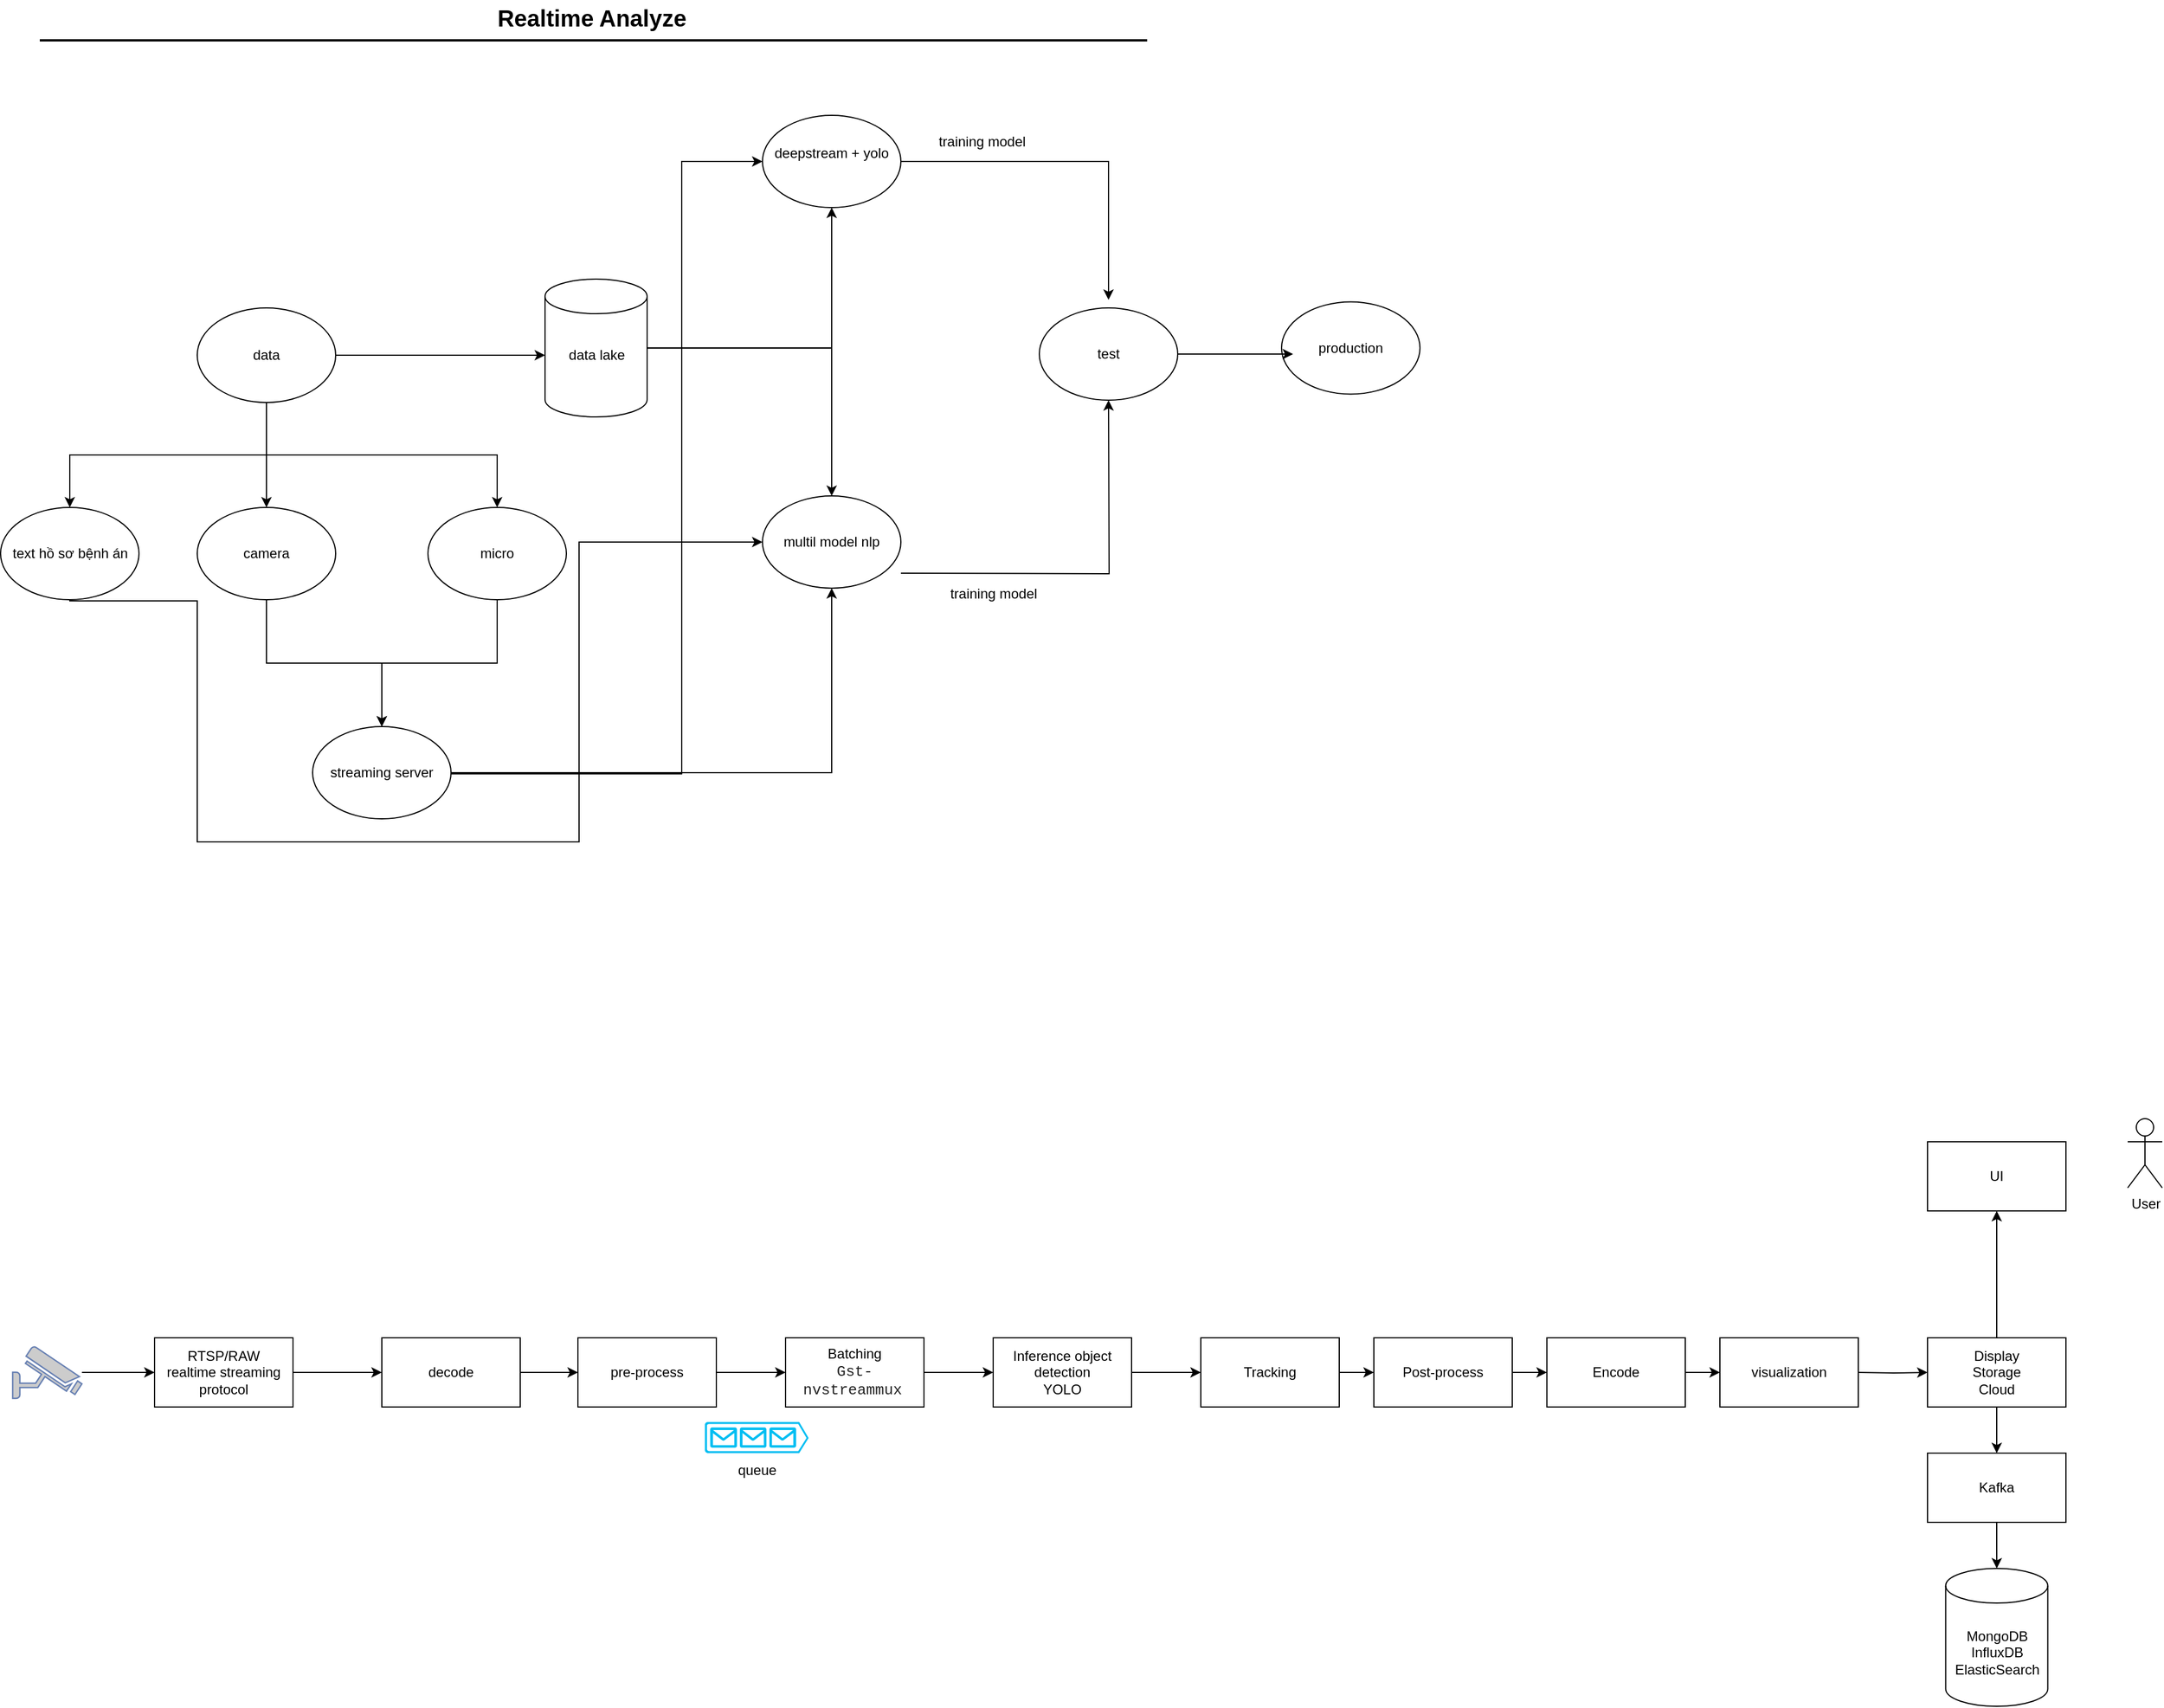 <mxfile version="24.7.7">
  <diagram id="C2fSY1v2SiZeoUbDoYyL" name="Page-1">
    <mxGraphModel dx="2485" dy="1500" grid="1" gridSize="10" guides="1" tooltips="1" connect="1" arrows="1" fold="1" page="1" pageScale="1" pageWidth="5000" pageHeight="5000" math="0" shadow="0">
      <root>
        <mxCell id="0" />
        <mxCell id="1" parent="0" />
        <mxCell id="3ne1QswCM8ZiEu4GHsYG-31" value="Realtime Analyze&amp;nbsp;" style="text;html=1;strokeColor=none;fillColor=none;align=center;verticalAlign=middle;whiteSpace=wrap;rounded=0;fontStyle=1;fontSize=20;labelBackgroundColor=none;" parent="1" vertex="1">
          <mxGeometry x="189.5" y="50" width="790" height="30" as="geometry" />
        </mxCell>
        <mxCell id="3ne1QswCM8ZiEu4GHsYG-32" value="" style="line;strokeWidth=2;html=1;fontSize=20;labelBackgroundColor=none;" parent="1" vertex="1">
          <mxGeometry x="103.5" y="80" width="960" height="10" as="geometry" />
        </mxCell>
        <mxCell id="h5P4t6taOg3Ozaykp1mF-3" style="edgeStyle=orthogonalEdgeStyle;rounded=0;orthogonalLoop=1;jettySize=auto;html=1;exitX=1;exitY=0.5;exitDx=0;exitDy=0;labelBackgroundColor=none;fontColor=default;" parent="1" source="h5P4t6taOg3Ozaykp1mF-1" target="h5P4t6taOg3Ozaykp1mF-2" edge="1">
          <mxGeometry relative="1" as="geometry">
            <Array as="points">
              <mxPoint x="480" y="358" />
              <mxPoint x="480" y="358" />
            </Array>
          </mxGeometry>
        </mxCell>
        <mxCell id="h5P4t6taOg3Ozaykp1mF-11" style="edgeStyle=orthogonalEdgeStyle;rounded=0;orthogonalLoop=1;jettySize=auto;html=1;exitX=0.5;exitY=1;exitDx=0;exitDy=0;labelBackgroundColor=none;fontColor=default;" parent="1" source="h5P4t6taOg3Ozaykp1mF-1" target="h5P4t6taOg3Ozaykp1mF-10" edge="1">
          <mxGeometry relative="1" as="geometry">
            <Array as="points">
              <mxPoint x="300" y="470" />
              <mxPoint x="300" y="470" />
            </Array>
          </mxGeometry>
        </mxCell>
        <mxCell id="h5P4t6taOg3Ozaykp1mF-18" style="edgeStyle=orthogonalEdgeStyle;rounded=0;orthogonalLoop=1;jettySize=auto;html=1;exitX=0.5;exitY=1;exitDx=0;exitDy=0;entryX=0.5;entryY=0;entryDx=0;entryDy=0;labelBackgroundColor=none;fontColor=default;" parent="1" source="h5P4t6taOg3Ozaykp1mF-1" target="h5P4t6taOg3Ozaykp1mF-17" edge="1">
          <mxGeometry relative="1" as="geometry" />
        </mxCell>
        <mxCell id="h5P4t6taOg3Ozaykp1mF-19" style="edgeStyle=orthogonalEdgeStyle;rounded=0;orthogonalLoop=1;jettySize=auto;html=1;exitX=0.5;exitY=1;exitDx=0;exitDy=0;entryX=0.5;entryY=0;entryDx=0;entryDy=0;labelBackgroundColor=none;fontColor=default;" parent="1" source="h5P4t6taOg3Ozaykp1mF-1" target="h5P4t6taOg3Ozaykp1mF-4" edge="1">
          <mxGeometry relative="1" as="geometry" />
        </mxCell>
        <mxCell id="h5P4t6taOg3Ozaykp1mF-1" value="data" style="ellipse;whiteSpace=wrap;html=1;labelBackgroundColor=none;" parent="1" vertex="1">
          <mxGeometry x="240" y="317" width="120" height="82" as="geometry" />
        </mxCell>
        <mxCell id="h5P4t6taOg3Ozaykp1mF-25" style="edgeStyle=orthogonalEdgeStyle;rounded=0;orthogonalLoop=1;jettySize=auto;html=1;exitX=1;exitY=0.5;exitDx=0;exitDy=0;exitPerimeter=0;entryX=0.5;entryY=1;entryDx=0;entryDy=0;labelBackgroundColor=none;fontColor=default;" parent="1" source="h5P4t6taOg3Ozaykp1mF-2" target="h5P4t6taOg3Ozaykp1mF-12" edge="1">
          <mxGeometry relative="1" as="geometry" />
        </mxCell>
        <mxCell id="h5P4t6taOg3Ozaykp1mF-2" value="data lake&lt;div&gt;&lt;br&gt;&lt;/div&gt;" style="shape=cylinder3;whiteSpace=wrap;html=1;boundedLbl=1;backgroundOutline=1;size=15;labelBackgroundColor=none;direction=east;" parent="1" vertex="1">
          <mxGeometry x="541.5" y="292" width="88.5" height="119.5" as="geometry" />
        </mxCell>
        <mxCell id="h5P4t6taOg3Ozaykp1mF-4" value="text hồ sơ bệnh án" style="ellipse;whiteSpace=wrap;html=1;labelBackgroundColor=none;" parent="1" vertex="1">
          <mxGeometry x="69.5" y="490" width="120" height="80" as="geometry" />
        </mxCell>
        <mxCell id="h5P4t6taOg3Ozaykp1mF-27" style="edgeStyle=orthogonalEdgeStyle;rounded=0;orthogonalLoop=1;jettySize=auto;html=1;exitX=0.5;exitY=1;exitDx=0;exitDy=0;labelBackgroundColor=none;fontColor=default;" parent="1" source="h5P4t6taOg3Ozaykp1mF-10" target="h5P4t6taOg3Ozaykp1mF-16" edge="1">
          <mxGeometry relative="1" as="geometry" />
        </mxCell>
        <mxCell id="h5P4t6taOg3Ozaykp1mF-10" value="camera" style="ellipse;whiteSpace=wrap;html=1;labelBackgroundColor=none;" parent="1" vertex="1">
          <mxGeometry x="240" y="490" width="120" height="80" as="geometry" />
        </mxCell>
        <mxCell id="h5P4t6taOg3Ozaykp1mF-29" style="edgeStyle=orthogonalEdgeStyle;rounded=0;orthogonalLoop=1;jettySize=auto;html=1;exitX=1;exitY=0.5;exitDx=0;exitDy=0;labelBackgroundColor=none;fontColor=default;" parent="1" source="h5P4t6taOg3Ozaykp1mF-12" edge="1">
          <mxGeometry relative="1" as="geometry">
            <mxPoint x="1030" y="310" as="targetPoint" />
            <Array as="points">
              <mxPoint x="1030" y="190" />
            </Array>
          </mxGeometry>
        </mxCell>
        <mxCell id="h5P4t6taOg3Ozaykp1mF-12" value="deepstream + yolo&lt;div&gt;&lt;br&gt;&lt;/div&gt;" style="ellipse;whiteSpace=wrap;html=1;labelBackgroundColor=none;" parent="1" vertex="1">
          <mxGeometry x="730" y="150" width="120" height="80" as="geometry" />
        </mxCell>
        <mxCell id="h5P4t6taOg3Ozaykp1mF-30" style="edgeStyle=orthogonalEdgeStyle;rounded=0;orthogonalLoop=1;jettySize=auto;html=1;exitX=1;exitY=0.5;exitDx=0;exitDy=0;labelBackgroundColor=none;fontColor=default;" parent="1" edge="1">
          <mxGeometry relative="1" as="geometry">
            <mxPoint x="1030" y="397" as="targetPoint" />
            <mxPoint x="850" y="547" as="sourcePoint" />
          </mxGeometry>
        </mxCell>
        <mxCell id="h5P4t6taOg3Ozaykp1mF-13" value="multil model nlp" style="ellipse;whiteSpace=wrap;html=1;labelBackgroundColor=none;" parent="1" vertex="1">
          <mxGeometry x="730" y="480" width="120" height="80" as="geometry" />
        </mxCell>
        <mxCell id="h5P4t6taOg3Ozaykp1mF-41" style="edgeStyle=orthogonalEdgeStyle;rounded=0;orthogonalLoop=1;jettySize=auto;html=1;entryX=0.5;entryY=1;entryDx=0;entryDy=0;" parent="1" source="h5P4t6taOg3Ozaykp1mF-16" target="h5P4t6taOg3Ozaykp1mF-13" edge="1">
          <mxGeometry relative="1" as="geometry" />
        </mxCell>
        <mxCell id="h5P4t6taOg3Ozaykp1mF-42" style="edgeStyle=orthogonalEdgeStyle;rounded=0;orthogonalLoop=1;jettySize=auto;html=1;exitX=1;exitY=0.5;exitDx=0;exitDy=0;entryX=0;entryY=0.5;entryDx=0;entryDy=0;" parent="1" target="h5P4t6taOg3Ozaykp1mF-12" edge="1">
          <mxGeometry relative="1" as="geometry">
            <mxPoint x="410.0" y="720.0" as="sourcePoint" />
            <mxPoint x="680" y="190" as="targetPoint" />
            <Array as="points">
              <mxPoint x="660" y="721" />
              <mxPoint x="660" y="190" />
            </Array>
          </mxGeometry>
        </mxCell>
        <mxCell id="h5P4t6taOg3Ozaykp1mF-16" value="streaming server" style="ellipse;whiteSpace=wrap;html=1;labelBackgroundColor=none;" parent="1" vertex="1">
          <mxGeometry x="340" y="680" width="120" height="80" as="geometry" />
        </mxCell>
        <mxCell id="h5P4t6taOg3Ozaykp1mF-39" style="edgeStyle=orthogonalEdgeStyle;rounded=0;orthogonalLoop=1;jettySize=auto;html=1;exitX=0.5;exitY=1;exitDx=0;exitDy=0;entryX=0.5;entryY=0;entryDx=0;entryDy=0;labelBackgroundColor=none;fontColor=default;" parent="1" source="h5P4t6taOg3Ozaykp1mF-17" target="h5P4t6taOg3Ozaykp1mF-16" edge="1">
          <mxGeometry relative="1" as="geometry" />
        </mxCell>
        <mxCell id="h5P4t6taOg3Ozaykp1mF-17" value="micro" style="ellipse;whiteSpace=wrap;html=1;labelBackgroundColor=none;" parent="1" vertex="1">
          <mxGeometry x="440" y="490" width="120" height="80" as="geometry" />
        </mxCell>
        <mxCell id="h5P4t6taOg3Ozaykp1mF-21" style="edgeStyle=orthogonalEdgeStyle;rounded=0;orthogonalLoop=1;jettySize=auto;html=1;exitX=1;exitY=0.5;exitDx=0;exitDy=0;exitPerimeter=0;entryX=0.5;entryY=0;entryDx=0;entryDy=0;labelBackgroundColor=none;fontColor=default;" parent="1" source="h5P4t6taOg3Ozaykp1mF-2" target="h5P4t6taOg3Ozaykp1mF-13" edge="1">
          <mxGeometry relative="1" as="geometry">
            <mxPoint x="790" y="470" as="targetPoint" />
          </mxGeometry>
        </mxCell>
        <mxCell id="h5P4t6taOg3Ozaykp1mF-31" value="training model&lt;div&gt;&lt;br&gt;&lt;/div&gt;" style="text;html=1;align=center;verticalAlign=middle;resizable=0;points=[];autosize=1;strokeColor=none;fillColor=none;labelBackgroundColor=none;" parent="1" vertex="1">
          <mxGeometry x="870" y="160" width="100" height="40" as="geometry" />
        </mxCell>
        <mxCell id="h5P4t6taOg3Ozaykp1mF-33" value="training model" style="text;html=1;align=center;verticalAlign=middle;resizable=0;points=[];autosize=1;strokeColor=none;fillColor=none;labelBackgroundColor=none;" parent="1" vertex="1">
          <mxGeometry x="879.5" y="550" width="100" height="30" as="geometry" />
        </mxCell>
        <mxCell id="h5P4t6taOg3Ozaykp1mF-34" value="test" style="ellipse;whiteSpace=wrap;html=1;labelBackgroundColor=none;" parent="1" vertex="1">
          <mxGeometry x="970" y="317" width="120" height="80" as="geometry" />
        </mxCell>
        <mxCell id="h5P4t6taOg3Ozaykp1mF-36" value="production" style="ellipse;whiteSpace=wrap;html=1;labelBackgroundColor=none;" parent="1" vertex="1">
          <mxGeometry x="1180" y="311.75" width="120" height="80" as="geometry" />
        </mxCell>
        <mxCell id="h5P4t6taOg3Ozaykp1mF-37" style="edgeStyle=orthogonalEdgeStyle;rounded=0;orthogonalLoop=1;jettySize=auto;html=1;exitX=1;exitY=0.5;exitDx=0;exitDy=0;entryX=0.083;entryY=0.566;entryDx=0;entryDy=0;entryPerimeter=0;labelBackgroundColor=none;fontColor=default;" parent="1" source="h5P4t6taOg3Ozaykp1mF-34" target="h5P4t6taOg3Ozaykp1mF-36" edge="1">
          <mxGeometry relative="1" as="geometry" />
        </mxCell>
        <mxCell id="h5P4t6taOg3Ozaykp1mF-47" style="edgeStyle=orthogonalEdgeStyle;rounded=0;orthogonalLoop=1;jettySize=auto;html=1;verticalAlign=middle;exitX=0.5;exitY=1;exitDx=0;exitDy=0;movable=1;resizable=1;rotatable=1;deletable=1;editable=1;locked=0;connectable=1;entryX=0;entryY=0.5;entryDx=0;entryDy=0;" parent="1" edge="1">
          <mxGeometry relative="1" as="geometry">
            <mxPoint x="129.5" y="570" as="sourcePoint" />
            <mxPoint x="730" y="520" as="targetPoint" />
            <Array as="points">
              <mxPoint x="240" y="571" />
              <mxPoint x="240" y="780" />
              <mxPoint x="571" y="780" />
              <mxPoint x="571" y="520" />
            </Array>
          </mxGeometry>
        </mxCell>
        <mxCell id="uMSbV1LEmtHqBbEmvwav-20" value="" style="edgeStyle=orthogonalEdgeStyle;rounded=0;orthogonalLoop=1;jettySize=auto;html=1;" edge="1" parent="1" source="uMSbV1LEmtHqBbEmvwav-2" target="uMSbV1LEmtHqBbEmvwav-3">
          <mxGeometry relative="1" as="geometry" />
        </mxCell>
        <mxCell id="uMSbV1LEmtHqBbEmvwav-2" value="" style="fontColor=#0066CC;verticalAlign=top;verticalLabelPosition=bottom;labelPosition=center;align=center;html=1;outlineConnect=0;fillColor=#CCCCCC;strokeColor=#6881B3;gradientColor=none;gradientDirection=north;strokeWidth=2;shape=mxgraph.networks.security_camera;" vertex="1" parent="1">
          <mxGeometry x="80" y="1217.5" width="60" height="45" as="geometry" />
        </mxCell>
        <mxCell id="uMSbV1LEmtHqBbEmvwav-21" value="" style="edgeStyle=orthogonalEdgeStyle;rounded=0;orthogonalLoop=1;jettySize=auto;html=1;" edge="1" parent="1" source="uMSbV1LEmtHqBbEmvwav-3" target="uMSbV1LEmtHqBbEmvwav-4">
          <mxGeometry relative="1" as="geometry" />
        </mxCell>
        <mxCell id="uMSbV1LEmtHqBbEmvwav-3" value="RTSP/RAW&lt;br&gt;realtime streaming protocol" style="rounded=0;whiteSpace=wrap;html=1;" vertex="1" parent="1">
          <mxGeometry x="203" y="1210" width="120" height="60" as="geometry" />
        </mxCell>
        <mxCell id="uMSbV1LEmtHqBbEmvwav-22" value="" style="edgeStyle=orthogonalEdgeStyle;rounded=0;orthogonalLoop=1;jettySize=auto;html=1;" edge="1" parent="1" source="uMSbV1LEmtHqBbEmvwav-4" target="uMSbV1LEmtHqBbEmvwav-5">
          <mxGeometry relative="1" as="geometry" />
        </mxCell>
        <mxCell id="uMSbV1LEmtHqBbEmvwav-4" value="decode" style="rounded=0;whiteSpace=wrap;html=1;" vertex="1" parent="1">
          <mxGeometry x="400" y="1210" width="120" height="60" as="geometry" />
        </mxCell>
        <mxCell id="uMSbV1LEmtHqBbEmvwav-23" value="" style="edgeStyle=orthogonalEdgeStyle;rounded=0;orthogonalLoop=1;jettySize=auto;html=1;" edge="1" parent="1" source="uMSbV1LEmtHqBbEmvwav-5" target="uMSbV1LEmtHqBbEmvwav-6">
          <mxGeometry relative="1" as="geometry" />
        </mxCell>
        <mxCell id="uMSbV1LEmtHqBbEmvwav-5" value="pre-process" style="rounded=0;whiteSpace=wrap;html=1;" vertex="1" parent="1">
          <mxGeometry x="570" y="1210" width="120" height="60" as="geometry" />
        </mxCell>
        <mxCell id="uMSbV1LEmtHqBbEmvwav-24" value="" style="edgeStyle=orthogonalEdgeStyle;rounded=0;orthogonalLoop=1;jettySize=auto;html=1;" edge="1" parent="1" source="uMSbV1LEmtHqBbEmvwav-6" target="uMSbV1LEmtHqBbEmvwav-17">
          <mxGeometry relative="1" as="geometry" />
        </mxCell>
        <mxCell id="uMSbV1LEmtHqBbEmvwav-6" value="Batching&lt;div&gt;&lt;span style=&quot;font-family: &amp;quot;Courier New&amp;quot;; color: rgb(34, 34, 34); font-size: small; text-align: start;&quot; class=&quot;Code_Char&quot;&gt;Gst-nvstreammux&lt;/span&gt;&lt;span style=&quot;color: rgb(34, 34, 34); font-family: &amp;quot;Trebuchet MS&amp;quot;, Arial, FreeSans, sans-serif; font-size: small; text-align: start;&quot;&gt;&amp;nbsp;&lt;/span&gt;&lt;br&gt;&lt;/div&gt;" style="rounded=0;whiteSpace=wrap;html=1;" vertex="1" parent="1">
          <mxGeometry x="750" y="1210" width="120" height="60" as="geometry" />
        </mxCell>
        <mxCell id="uMSbV1LEmtHqBbEmvwav-37" value="" style="edgeStyle=orthogonalEdgeStyle;rounded=0;orthogonalLoop=1;jettySize=auto;html=1;" edge="1" parent="1" source="uMSbV1LEmtHqBbEmvwav-8" target="uMSbV1LEmtHqBbEmvwav-35">
          <mxGeometry relative="1" as="geometry" />
        </mxCell>
        <mxCell id="uMSbV1LEmtHqBbEmvwav-8" value="Tracking" style="rounded=0;whiteSpace=wrap;html=1;" vertex="1" parent="1">
          <mxGeometry x="1110" y="1210" width="120" height="60" as="geometry" />
        </mxCell>
        <mxCell id="uMSbV1LEmtHqBbEmvwav-27" value="" style="edgeStyle=orthogonalEdgeStyle;rounded=0;orthogonalLoop=1;jettySize=auto;html=1;" edge="1" parent="1" target="uMSbV1LEmtHqBbEmvwav-10">
          <mxGeometry relative="1" as="geometry">
            <mxPoint x="1680" y="1240" as="sourcePoint" />
          </mxGeometry>
        </mxCell>
        <mxCell id="uMSbV1LEmtHqBbEmvwav-9" value="visualization" style="rounded=0;whiteSpace=wrap;html=1;" vertex="1" parent="1">
          <mxGeometry x="1560" y="1210" width="120" height="60" as="geometry" />
        </mxCell>
        <mxCell id="uMSbV1LEmtHqBbEmvwav-28" value="" style="edgeStyle=orthogonalEdgeStyle;rounded=0;orthogonalLoop=1;jettySize=auto;html=1;" edge="1" parent="1" source="uMSbV1LEmtHqBbEmvwav-10" target="uMSbV1LEmtHqBbEmvwav-18">
          <mxGeometry relative="1" as="geometry" />
        </mxCell>
        <mxCell id="uMSbV1LEmtHqBbEmvwav-30" value="" style="edgeStyle=orthogonalEdgeStyle;rounded=0;orthogonalLoop=1;jettySize=auto;html=1;" edge="1" parent="1" source="uMSbV1LEmtHqBbEmvwav-10" target="uMSbV1LEmtHqBbEmvwav-15">
          <mxGeometry relative="1" as="geometry" />
        </mxCell>
        <mxCell id="uMSbV1LEmtHqBbEmvwav-10" value="Display&lt;div&gt;Storage&lt;/div&gt;&lt;div&gt;Cloud&lt;/div&gt;" style="rounded=0;whiteSpace=wrap;html=1;" vertex="1" parent="1">
          <mxGeometry x="1740" y="1210" width="120" height="60" as="geometry" />
        </mxCell>
        <mxCell id="uMSbV1LEmtHqBbEmvwav-14" value="MongoDB&lt;div&gt;InfluxDB&lt;/div&gt;&lt;div&gt;ElasticSearch&lt;/div&gt;" style="shape=cylinder3;whiteSpace=wrap;html=1;boundedLbl=1;backgroundOutline=1;size=15;labelBackgroundColor=none;direction=east;" vertex="1" parent="1">
          <mxGeometry x="1755.75" y="1410" width="88.5" height="119.5" as="geometry" />
        </mxCell>
        <mxCell id="uMSbV1LEmtHqBbEmvwav-15" value="UI" style="rounded=0;whiteSpace=wrap;html=1;" vertex="1" parent="1">
          <mxGeometry x="1740" y="1040" width="120" height="60" as="geometry" />
        </mxCell>
        <mxCell id="uMSbV1LEmtHqBbEmvwav-16" value="User" style="shape=umlActor;verticalLabelPosition=bottom;verticalAlign=top;html=1;outlineConnect=0;" vertex="1" parent="1">
          <mxGeometry x="1913.5" y="1020" width="30" height="60" as="geometry" />
        </mxCell>
        <mxCell id="uMSbV1LEmtHqBbEmvwav-25" value="" style="edgeStyle=orthogonalEdgeStyle;rounded=0;orthogonalLoop=1;jettySize=auto;html=1;" edge="1" parent="1" source="uMSbV1LEmtHqBbEmvwav-17" target="uMSbV1LEmtHqBbEmvwav-8">
          <mxGeometry relative="1" as="geometry" />
        </mxCell>
        <mxCell id="uMSbV1LEmtHqBbEmvwav-17" value="Inference object detection&lt;div&gt;YOLO&lt;/div&gt;" style="rounded=0;whiteSpace=wrap;html=1;" vertex="1" parent="1">
          <mxGeometry x="930" y="1210" width="120" height="60" as="geometry" />
        </mxCell>
        <mxCell id="uMSbV1LEmtHqBbEmvwav-29" value="" style="edgeStyle=orthogonalEdgeStyle;rounded=0;orthogonalLoop=1;jettySize=auto;html=1;" edge="1" parent="1" source="uMSbV1LEmtHqBbEmvwav-18" target="uMSbV1LEmtHqBbEmvwav-14">
          <mxGeometry relative="1" as="geometry" />
        </mxCell>
        <mxCell id="uMSbV1LEmtHqBbEmvwav-18" value="Kafka" style="rounded=0;whiteSpace=wrap;html=1;" vertex="1" parent="1">
          <mxGeometry x="1740" y="1310" width="120" height="60" as="geometry" />
        </mxCell>
        <mxCell id="uMSbV1LEmtHqBbEmvwav-33" value="" style="verticalLabelPosition=bottom;html=1;verticalAlign=top;align=center;strokeColor=none;fillColor=#00BEF2;shape=mxgraph.azure.queue_generic;pointerEvents=1;" vertex="1" parent="1">
          <mxGeometry x="680" y="1283" width="90" height="27" as="geometry" />
        </mxCell>
        <mxCell id="uMSbV1LEmtHqBbEmvwav-34" value="queue" style="text;html=1;align=center;verticalAlign=middle;resizable=0;points=[];autosize=1;strokeColor=none;fillColor=none;" vertex="1" parent="1">
          <mxGeometry x="695" y="1310" width="60" height="30" as="geometry" />
        </mxCell>
        <mxCell id="uMSbV1LEmtHqBbEmvwav-38" value="" style="edgeStyle=orthogonalEdgeStyle;rounded=0;orthogonalLoop=1;jettySize=auto;html=1;" edge="1" parent="1" source="uMSbV1LEmtHqBbEmvwav-35" target="uMSbV1LEmtHqBbEmvwav-36">
          <mxGeometry relative="1" as="geometry" />
        </mxCell>
        <mxCell id="uMSbV1LEmtHqBbEmvwav-35" value="Post-process" style="rounded=0;whiteSpace=wrap;html=1;" vertex="1" parent="1">
          <mxGeometry x="1260" y="1210" width="120" height="60" as="geometry" />
        </mxCell>
        <mxCell id="uMSbV1LEmtHqBbEmvwav-39" value="" style="edgeStyle=orthogonalEdgeStyle;rounded=0;orthogonalLoop=1;jettySize=auto;html=1;" edge="1" parent="1" source="uMSbV1LEmtHqBbEmvwav-36" target="uMSbV1LEmtHqBbEmvwav-9">
          <mxGeometry relative="1" as="geometry" />
        </mxCell>
        <mxCell id="uMSbV1LEmtHqBbEmvwav-36" value="Encode" style="rounded=0;whiteSpace=wrap;html=1;" vertex="1" parent="1">
          <mxGeometry x="1410" y="1210" width="120" height="60" as="geometry" />
        </mxCell>
      </root>
    </mxGraphModel>
  </diagram>
</mxfile>
